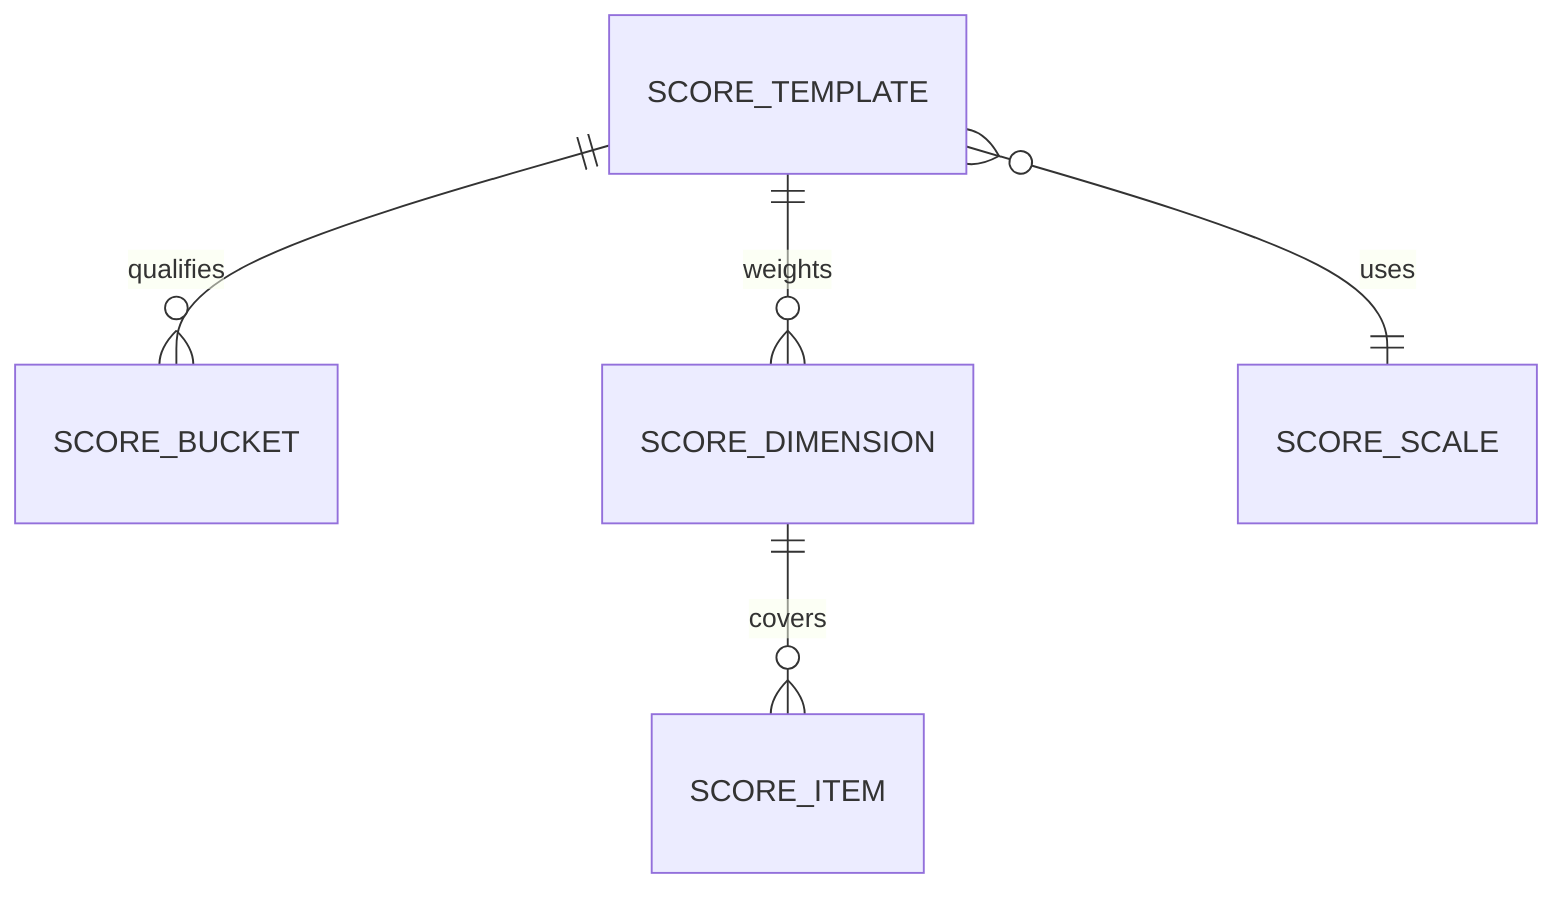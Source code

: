 erDiagram
    SCORE_TEMPLATE ||--o{ SCORE_BUCKET : "qualifies"
    SCORE_TEMPLATE ||--o{ SCORE_DIMENSION : "weights"
    SCORE_DIMENSION ||--o{ SCORE_ITEM : "covers"
    SCORE_TEMPLATE }o--|| SCORE_SCALE : "uses"